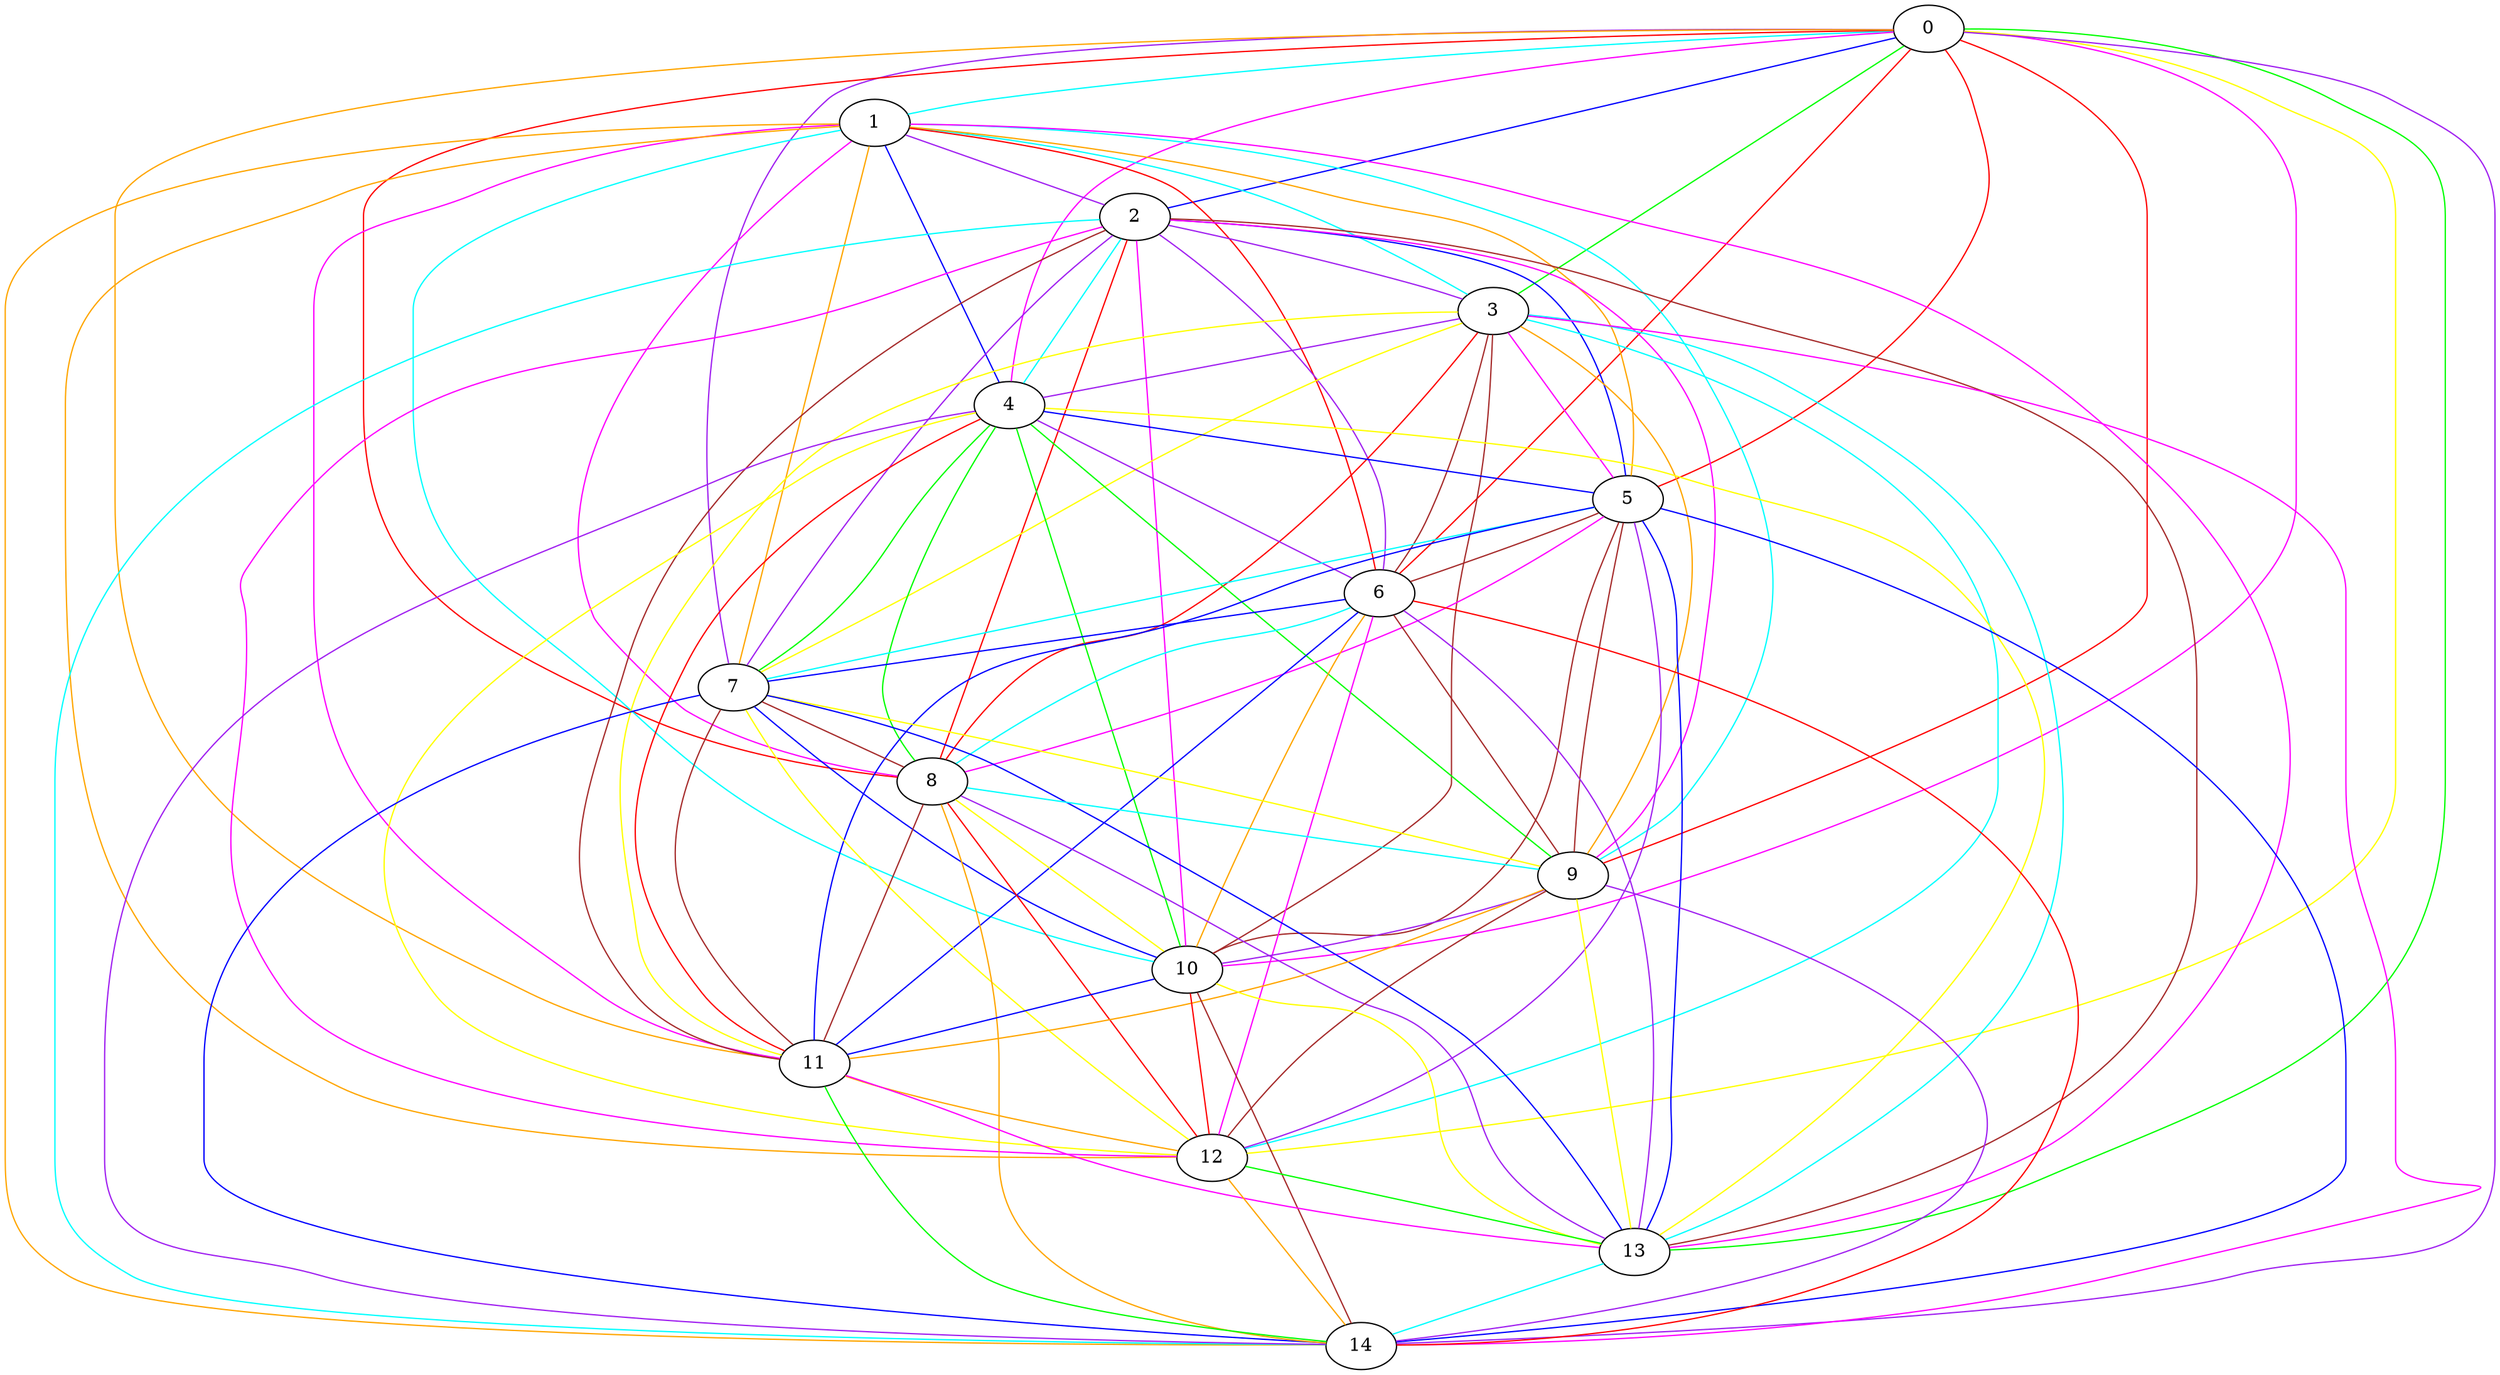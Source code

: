 strict graph "complete_graph(15)" {
0;
1;
2;
3;
4;
5;
6;
7;
8;
9;
10;
11;
12;
13;
14;
0 -- 1  [color=cyan];
0 -- 2  [color=blue];
0 -- 3  [color=green];
0 -- 4  [color=magenta];
0 -- 5  [color=red];
0 -- 6  [color=red];
0 -- 7  [color=purple];
0 -- 8  [color=red];
0 -- 9  [color=red];
0 -- 10  [color=magenta];
0 -- 11  [color=orange];
0 -- 12  [color=yellow];
0 -- 13  [color=green];
0 -- 14  [color=purple];
1 -- 2  [color=purple];
1 -- 3  [color=cyan];
1 -- 4  [color=blue];
1 -- 5  [color=orange];
1 -- 6  [color=red];
1 -- 7  [color=orange];
1 -- 8  [color=magenta];
1 -- 9  [color=cyan];
1 -- 10  [color=cyan];
1 -- 11  [color=magenta];
1 -- 12  [color=orange];
1 -- 13  [color=magenta];
1 -- 14  [color=orange];
2 -- 3  [color=purple];
2 -- 4  [color=cyan];
2 -- 5  [color=blue];
2 -- 6  [color=purple];
2 -- 7  [color=purple];
2 -- 8  [color=red];
2 -- 9  [color=magenta];
2 -- 10  [color=magenta];
2 -- 11  [color=brown];
2 -- 12  [color=magenta];
2 -- 13  [color=brown];
2 -- 14  [color=cyan];
3 -- 4  [color=purple];
3 -- 5  [color=magenta];
3 -- 6  [color=brown];
3 -- 7  [color=yellow];
3 -- 8  [color=red];
3 -- 9  [color=orange];
3 -- 10  [color=brown];
3 -- 11  [color=yellow];
3 -- 12  [color=cyan];
3 -- 13  [color=cyan];
3 -- 14  [color=magenta];
4 -- 5  [color=blue];
4 -- 6  [color=purple];
4 -- 7  [color=green];
4 -- 8  [color=green];
4 -- 9  [color=green];
4 -- 10  [color=green];
4 -- 11  [color=red];
4 -- 12  [color=yellow];
4 -- 13  [color=yellow];
4 -- 14  [color=purple];
5 -- 6  [color=brown];
5 -- 7  [color=cyan];
5 -- 8  [color=magenta];
5 -- 9  [color=brown];
5 -- 10  [color=brown];
5 -- 11  [color=blue];
5 -- 12  [color=purple];
5 -- 13  [color=blue];
5 -- 14  [color=blue];
6 -- 7  [color=blue];
6 -- 8  [color=cyan];
6 -- 9  [color=brown];
6 -- 10  [color=orange];
6 -- 11  [color=blue];
6 -- 12  [color=magenta];
6 -- 13  [color=purple];
6 -- 14  [color=red];
7 -- 8  [color=brown];
7 -- 9  [color=yellow];
7 -- 10  [color=blue];
7 -- 11  [color=brown];
7 -- 12  [color=yellow];
7 -- 13  [color=blue];
7 -- 14  [color=blue];
8 -- 9  [color=cyan];
8 -- 10  [color=yellow];
8 -- 11  [color=brown];
8 -- 12  [color=red];
8 -- 13  [color=purple];
8 -- 14  [color=orange];
9 -- 10  [color=purple];
9 -- 11  [color=orange];
9 -- 12  [color=brown];
9 -- 13  [color=yellow];
9 -- 14  [color=purple];
10 -- 11  [color=blue];
10 -- 12  [color=red];
10 -- 13  [color=yellow];
10 -- 14  [color=brown];
11 -- 12  [color=orange];
11 -- 13  [color=magenta];
11 -- 14  [color=green];
12 -- 13  [color=green];
12 -- 14  [color=orange];
13 -- 14  [color=cyan];
}
